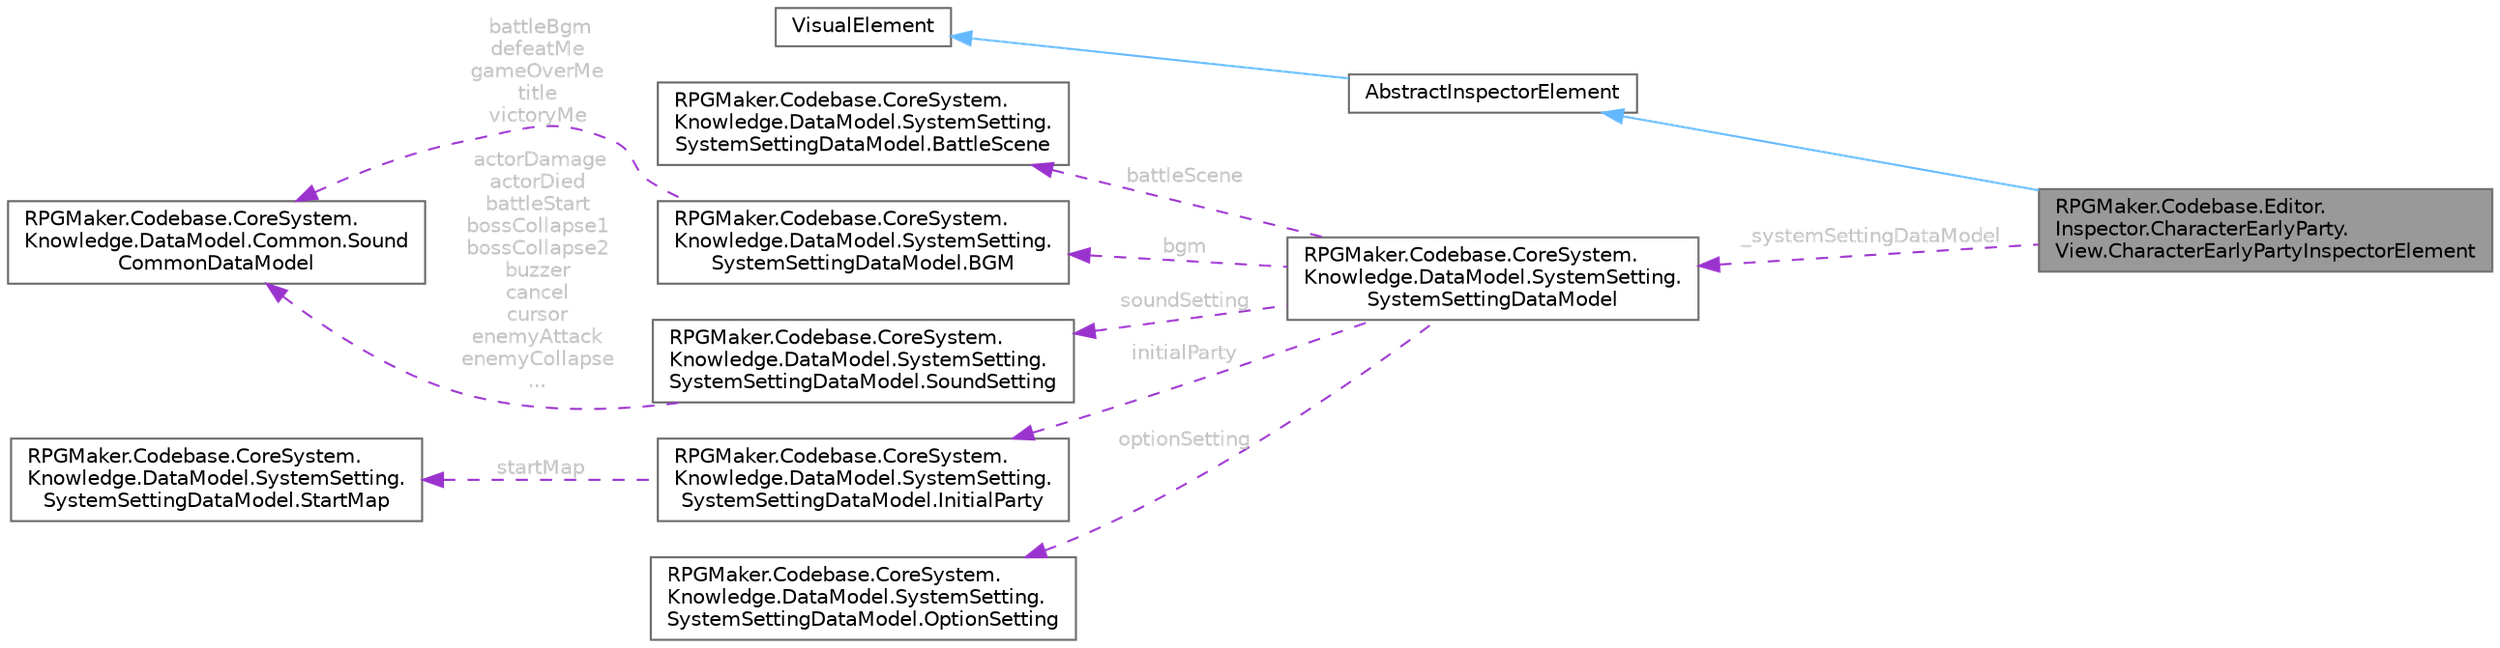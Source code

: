 digraph "RPGMaker.Codebase.Editor.Inspector.CharacterEarlyParty.View.CharacterEarlyPartyInspectorElement"
{
 // LATEX_PDF_SIZE
  bgcolor="transparent";
  edge [fontname=Helvetica,fontsize=10,labelfontname=Helvetica,labelfontsize=10];
  node [fontname=Helvetica,fontsize=10,shape=box,height=0.2,width=0.4];
  rankdir="LR";
  Node1 [id="Node000001",label="RPGMaker.Codebase.Editor.\lInspector.CharacterEarlyParty.\lView.CharacterEarlyPartyInspectorElement",height=0.2,width=0.4,color="gray40", fillcolor="grey60", style="filled", fontcolor="black",tooltip="キャラクター早期パーティー・インスペクター要素"];
  Node2 -> Node1 [id="edge1_Node000001_Node000002",dir="back",color="steelblue1",style="solid",tooltip=" "];
  Node2 [id="Node000002",label="AbstractInspectorElement",height=0.2,width=0.4,color="gray40", fillcolor="white", style="filled",URL="$d5/d42/class_r_p_g_maker_1_1_codebase_1_1_editor_1_1_inspector_1_1_abstract_inspector_element.html",tooltip="抽象インスペクター要素"];
  Node3 -> Node2 [id="edge2_Node000002_Node000003",dir="back",color="steelblue1",style="solid",tooltip=" "];
  Node3 [id="Node000003",label="VisualElement",height=0.2,width=0.4,color="gray40", fillcolor="white", style="filled",tooltip=" "];
  Node4 -> Node1 [id="edge3_Node000001_Node000004",dir="back",color="darkorchid3",style="dashed",tooltip=" ",label=" _systemSettingDataModel",fontcolor="grey" ];
  Node4 [id="Node000004",label="RPGMaker.Codebase.CoreSystem.\lKnowledge.DataModel.SystemSetting.\lSystemSettingDataModel",height=0.2,width=0.4,color="gray40", fillcolor="white", style="filled",URL="$d0/dd2/class_r_p_g_maker_1_1_codebase_1_1_core_system_1_1_knowledge_1_1_data_model_1_1_system_setting_1_1_system_setting_data_model.html",tooltip="😁 システム設定データ・モデル"];
  Node5 -> Node4 [id="edge4_Node000004_Node000005",dir="back",color="darkorchid3",style="dashed",tooltip=" ",label=" battleScene",fontcolor="grey" ];
  Node5 [id="Node000005",label="RPGMaker.Codebase.CoreSystem.\lKnowledge.DataModel.SystemSetting.\lSystemSettingDataModel.BattleScene",height=0.2,width=0.4,color="gray40", fillcolor="white", style="filled",URL="$df/d0c/class_r_p_g_maker_1_1_codebase_1_1_core_system_1_1_knowledge_1_1_data_model_1_1_system_setting_17ce0ed53697912195b01e8a552e37932.html",tooltip="😁 戦闘シーン"];
  Node6 -> Node4 [id="edge5_Node000004_Node000006",dir="back",color="darkorchid3",style="dashed",tooltip=" ",label=" bgm",fontcolor="grey" ];
  Node6 [id="Node000006",label="RPGMaker.Codebase.CoreSystem.\lKnowledge.DataModel.SystemSetting.\lSystemSettingDataModel.BGM",height=0.2,width=0.4,color="gray40", fillcolor="white", style="filled",URL="$d8/d7d/class_r_p_g_maker_1_1_codebase_1_1_core_system_1_1_knowledge_1_1_data_model_1_1_system_setting_13c37c0ac7a3e126c1b06c1462a6db3a9.html",tooltip="😁 背景音楽"];
  Node7 -> Node6 [id="edge6_Node000006_Node000007",dir="back",color="darkorchid3",style="dashed",tooltip=" ",label=" battleBgm\ndefeatMe\ngameOverMe\ntitle\nvictoryMe",fontcolor="grey" ];
  Node7 [id="Node000007",label="RPGMaker.Codebase.CoreSystem.\lKnowledge.DataModel.Common.Sound\lCommonDataModel",height=0.2,width=0.4,color="gray40", fillcolor="white", style="filled",URL="$df/dcd/class_r_p_g_maker_1_1_codebase_1_1_core_system_1_1_knowledge_1_1_data_model_1_1_common_1_1_sound_common_data_model.html",tooltip="😁 音共通データ・モデル"];
  Node8 -> Node4 [id="edge7_Node000004_Node000008",dir="back",color="darkorchid3",style="dashed",tooltip=" ",label=" initialParty",fontcolor="grey" ];
  Node8 [id="Node000008",label="RPGMaker.Codebase.CoreSystem.\lKnowledge.DataModel.SystemSetting.\lSystemSettingDataModel.InitialParty",height=0.2,width=0.4,color="gray40", fillcolor="white", style="filled",URL="$dc/dfb/class_r_p_g_maker_1_1_codebase_1_1_core_system_1_1_knowledge_1_1_data_model_1_1_system_setting_1539107dbc80fc9072f4fd2f8782921fe.html",tooltip="😁 初期パーティー"];
  Node9 -> Node8 [id="edge8_Node000008_Node000009",dir="back",color="darkorchid3",style="dashed",tooltip=" ",label=" startMap",fontcolor="grey" ];
  Node9 [id="Node000009",label="RPGMaker.Codebase.CoreSystem.\lKnowledge.DataModel.SystemSetting.\lSystemSettingDataModel.StartMap",height=0.2,width=0.4,color="gray40", fillcolor="white", style="filled",URL="$dd/d74/class_r_p_g_maker_1_1_codebase_1_1_core_system_1_1_knowledge_1_1_data_model_1_1_system_setting_1783ee6b6efe4675c8c39db7c7a3a93f6.html",tooltip="😁 開始マップ"];
  Node10 -> Node4 [id="edge9_Node000004_Node000010",dir="back",color="darkorchid3",style="dashed",tooltip=" ",label=" optionSetting",fontcolor="grey" ];
  Node10 [id="Node000010",label="RPGMaker.Codebase.CoreSystem.\lKnowledge.DataModel.SystemSetting.\lSystemSettingDataModel.OptionSetting",height=0.2,width=0.4,color="gray40", fillcolor="white", style="filled",URL="$d8/d86/class_r_p_g_maker_1_1_codebase_1_1_core_system_1_1_knowledge_1_1_data_model_1_1_system_setting_10d0bcdd35160aa829ac5668189dd2dd2.html",tooltip="😁 オプション設定"];
  Node11 -> Node4 [id="edge10_Node000004_Node000011",dir="back",color="darkorchid3",style="dashed",tooltip=" ",label=" soundSetting",fontcolor="grey" ];
  Node11 [id="Node000011",label="RPGMaker.Codebase.CoreSystem.\lKnowledge.DataModel.SystemSetting.\lSystemSettingDataModel.SoundSetting",height=0.2,width=0.4,color="gray40", fillcolor="white", style="filled",URL="$d9/d59/class_r_p_g_maker_1_1_codebase_1_1_core_system_1_1_knowledge_1_1_data_model_1_1_system_setting_1fc90e68ad3a4642899cf508b2c75ae0f.html",tooltip="😁 音設定"];
  Node7 -> Node11 [id="edge11_Node000011_Node000007",dir="back",color="darkorchid3",style="dashed",tooltip=" ",label=" actorDamage\nactorDied\nbattleStart\nbossCollapse1\nbossCollapse2\nbuzzer\ncancel\ncursor\nenemyAttack\nenemyCollapse\n...",fontcolor="grey" ];
}
